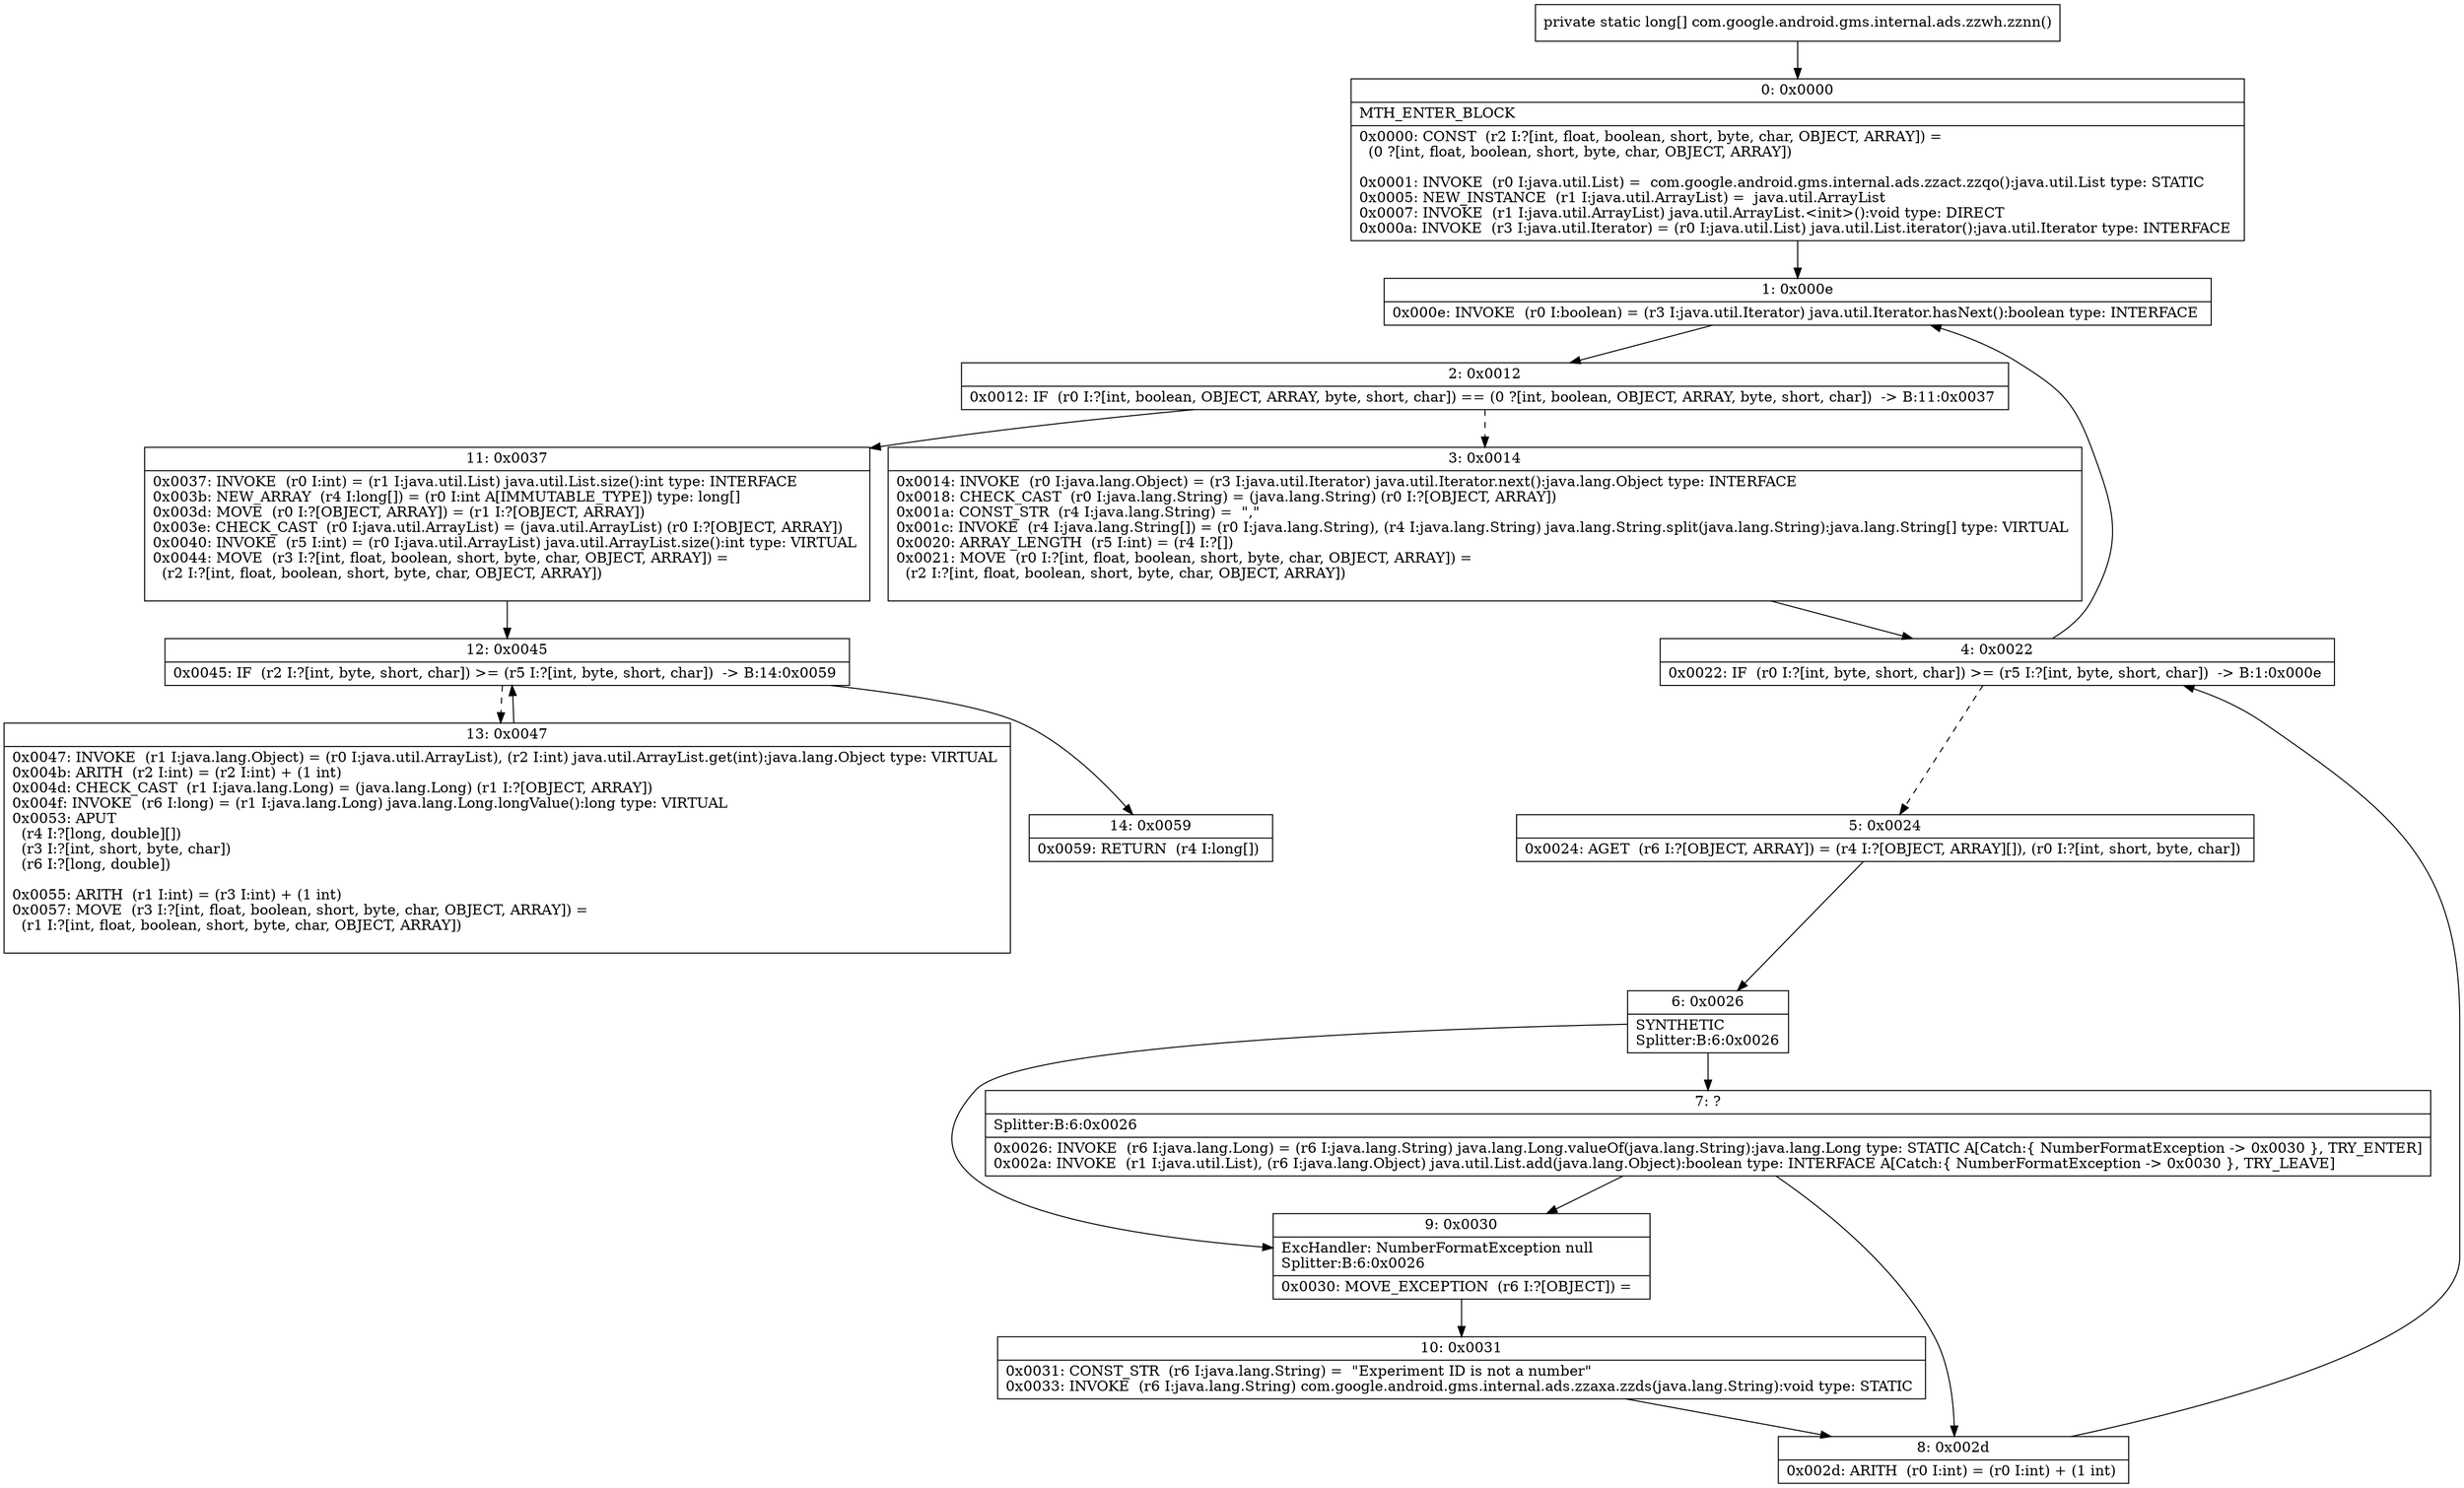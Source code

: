 digraph "CFG forcom.google.android.gms.internal.ads.zzwh.zznn()[J" {
Node_0 [shape=record,label="{0\:\ 0x0000|MTH_ENTER_BLOCK\l|0x0000: CONST  (r2 I:?[int, float, boolean, short, byte, char, OBJECT, ARRAY]) = \l  (0 ?[int, float, boolean, short, byte, char, OBJECT, ARRAY])\l \l0x0001: INVOKE  (r0 I:java.util.List) =  com.google.android.gms.internal.ads.zzact.zzqo():java.util.List type: STATIC \l0x0005: NEW_INSTANCE  (r1 I:java.util.ArrayList) =  java.util.ArrayList \l0x0007: INVOKE  (r1 I:java.util.ArrayList) java.util.ArrayList.\<init\>():void type: DIRECT \l0x000a: INVOKE  (r3 I:java.util.Iterator) = (r0 I:java.util.List) java.util.List.iterator():java.util.Iterator type: INTERFACE \l}"];
Node_1 [shape=record,label="{1\:\ 0x000e|0x000e: INVOKE  (r0 I:boolean) = (r3 I:java.util.Iterator) java.util.Iterator.hasNext():boolean type: INTERFACE \l}"];
Node_2 [shape=record,label="{2\:\ 0x0012|0x0012: IF  (r0 I:?[int, boolean, OBJECT, ARRAY, byte, short, char]) == (0 ?[int, boolean, OBJECT, ARRAY, byte, short, char])  \-\> B:11:0x0037 \l}"];
Node_3 [shape=record,label="{3\:\ 0x0014|0x0014: INVOKE  (r0 I:java.lang.Object) = (r3 I:java.util.Iterator) java.util.Iterator.next():java.lang.Object type: INTERFACE \l0x0018: CHECK_CAST  (r0 I:java.lang.String) = (java.lang.String) (r0 I:?[OBJECT, ARRAY]) \l0x001a: CONST_STR  (r4 I:java.lang.String) =  \",\" \l0x001c: INVOKE  (r4 I:java.lang.String[]) = (r0 I:java.lang.String), (r4 I:java.lang.String) java.lang.String.split(java.lang.String):java.lang.String[] type: VIRTUAL \l0x0020: ARRAY_LENGTH  (r5 I:int) = (r4 I:?[]) \l0x0021: MOVE  (r0 I:?[int, float, boolean, short, byte, char, OBJECT, ARRAY]) = \l  (r2 I:?[int, float, boolean, short, byte, char, OBJECT, ARRAY])\l \l}"];
Node_4 [shape=record,label="{4\:\ 0x0022|0x0022: IF  (r0 I:?[int, byte, short, char]) \>= (r5 I:?[int, byte, short, char])  \-\> B:1:0x000e \l}"];
Node_5 [shape=record,label="{5\:\ 0x0024|0x0024: AGET  (r6 I:?[OBJECT, ARRAY]) = (r4 I:?[OBJECT, ARRAY][]), (r0 I:?[int, short, byte, char]) \l}"];
Node_6 [shape=record,label="{6\:\ 0x0026|SYNTHETIC\lSplitter:B:6:0x0026\l}"];
Node_7 [shape=record,label="{7\:\ ?|Splitter:B:6:0x0026\l|0x0026: INVOKE  (r6 I:java.lang.Long) = (r6 I:java.lang.String) java.lang.Long.valueOf(java.lang.String):java.lang.Long type: STATIC A[Catch:\{ NumberFormatException \-\> 0x0030 \}, TRY_ENTER]\l0x002a: INVOKE  (r1 I:java.util.List), (r6 I:java.lang.Object) java.util.List.add(java.lang.Object):boolean type: INTERFACE A[Catch:\{ NumberFormatException \-\> 0x0030 \}, TRY_LEAVE]\l}"];
Node_8 [shape=record,label="{8\:\ 0x002d|0x002d: ARITH  (r0 I:int) = (r0 I:int) + (1 int) \l}"];
Node_9 [shape=record,label="{9\:\ 0x0030|ExcHandler: NumberFormatException null\lSplitter:B:6:0x0026\l|0x0030: MOVE_EXCEPTION  (r6 I:?[OBJECT]) =  \l}"];
Node_10 [shape=record,label="{10\:\ 0x0031|0x0031: CONST_STR  (r6 I:java.lang.String) =  \"Experiment ID is not a number\" \l0x0033: INVOKE  (r6 I:java.lang.String) com.google.android.gms.internal.ads.zzaxa.zzds(java.lang.String):void type: STATIC \l}"];
Node_11 [shape=record,label="{11\:\ 0x0037|0x0037: INVOKE  (r0 I:int) = (r1 I:java.util.List) java.util.List.size():int type: INTERFACE \l0x003b: NEW_ARRAY  (r4 I:long[]) = (r0 I:int A[IMMUTABLE_TYPE]) type: long[] \l0x003d: MOVE  (r0 I:?[OBJECT, ARRAY]) = (r1 I:?[OBJECT, ARRAY]) \l0x003e: CHECK_CAST  (r0 I:java.util.ArrayList) = (java.util.ArrayList) (r0 I:?[OBJECT, ARRAY]) \l0x0040: INVOKE  (r5 I:int) = (r0 I:java.util.ArrayList) java.util.ArrayList.size():int type: VIRTUAL \l0x0044: MOVE  (r3 I:?[int, float, boolean, short, byte, char, OBJECT, ARRAY]) = \l  (r2 I:?[int, float, boolean, short, byte, char, OBJECT, ARRAY])\l \l}"];
Node_12 [shape=record,label="{12\:\ 0x0045|0x0045: IF  (r2 I:?[int, byte, short, char]) \>= (r5 I:?[int, byte, short, char])  \-\> B:14:0x0059 \l}"];
Node_13 [shape=record,label="{13\:\ 0x0047|0x0047: INVOKE  (r1 I:java.lang.Object) = (r0 I:java.util.ArrayList), (r2 I:int) java.util.ArrayList.get(int):java.lang.Object type: VIRTUAL \l0x004b: ARITH  (r2 I:int) = (r2 I:int) + (1 int) \l0x004d: CHECK_CAST  (r1 I:java.lang.Long) = (java.lang.Long) (r1 I:?[OBJECT, ARRAY]) \l0x004f: INVOKE  (r6 I:long) = (r1 I:java.lang.Long) java.lang.Long.longValue():long type: VIRTUAL \l0x0053: APUT  \l  (r4 I:?[long, double][])\l  (r3 I:?[int, short, byte, char])\l  (r6 I:?[long, double])\l \l0x0055: ARITH  (r1 I:int) = (r3 I:int) + (1 int) \l0x0057: MOVE  (r3 I:?[int, float, boolean, short, byte, char, OBJECT, ARRAY]) = \l  (r1 I:?[int, float, boolean, short, byte, char, OBJECT, ARRAY])\l \l}"];
Node_14 [shape=record,label="{14\:\ 0x0059|0x0059: RETURN  (r4 I:long[]) \l}"];
MethodNode[shape=record,label="{private static long[] com.google.android.gms.internal.ads.zzwh.zznn() }"];
MethodNode -> Node_0;
Node_0 -> Node_1;
Node_1 -> Node_2;
Node_2 -> Node_3[style=dashed];
Node_2 -> Node_11;
Node_3 -> Node_4;
Node_4 -> Node_1;
Node_4 -> Node_5[style=dashed];
Node_5 -> Node_6;
Node_6 -> Node_7;
Node_6 -> Node_9;
Node_7 -> Node_8;
Node_7 -> Node_9;
Node_8 -> Node_4;
Node_9 -> Node_10;
Node_10 -> Node_8;
Node_11 -> Node_12;
Node_12 -> Node_13[style=dashed];
Node_12 -> Node_14;
Node_13 -> Node_12;
}

